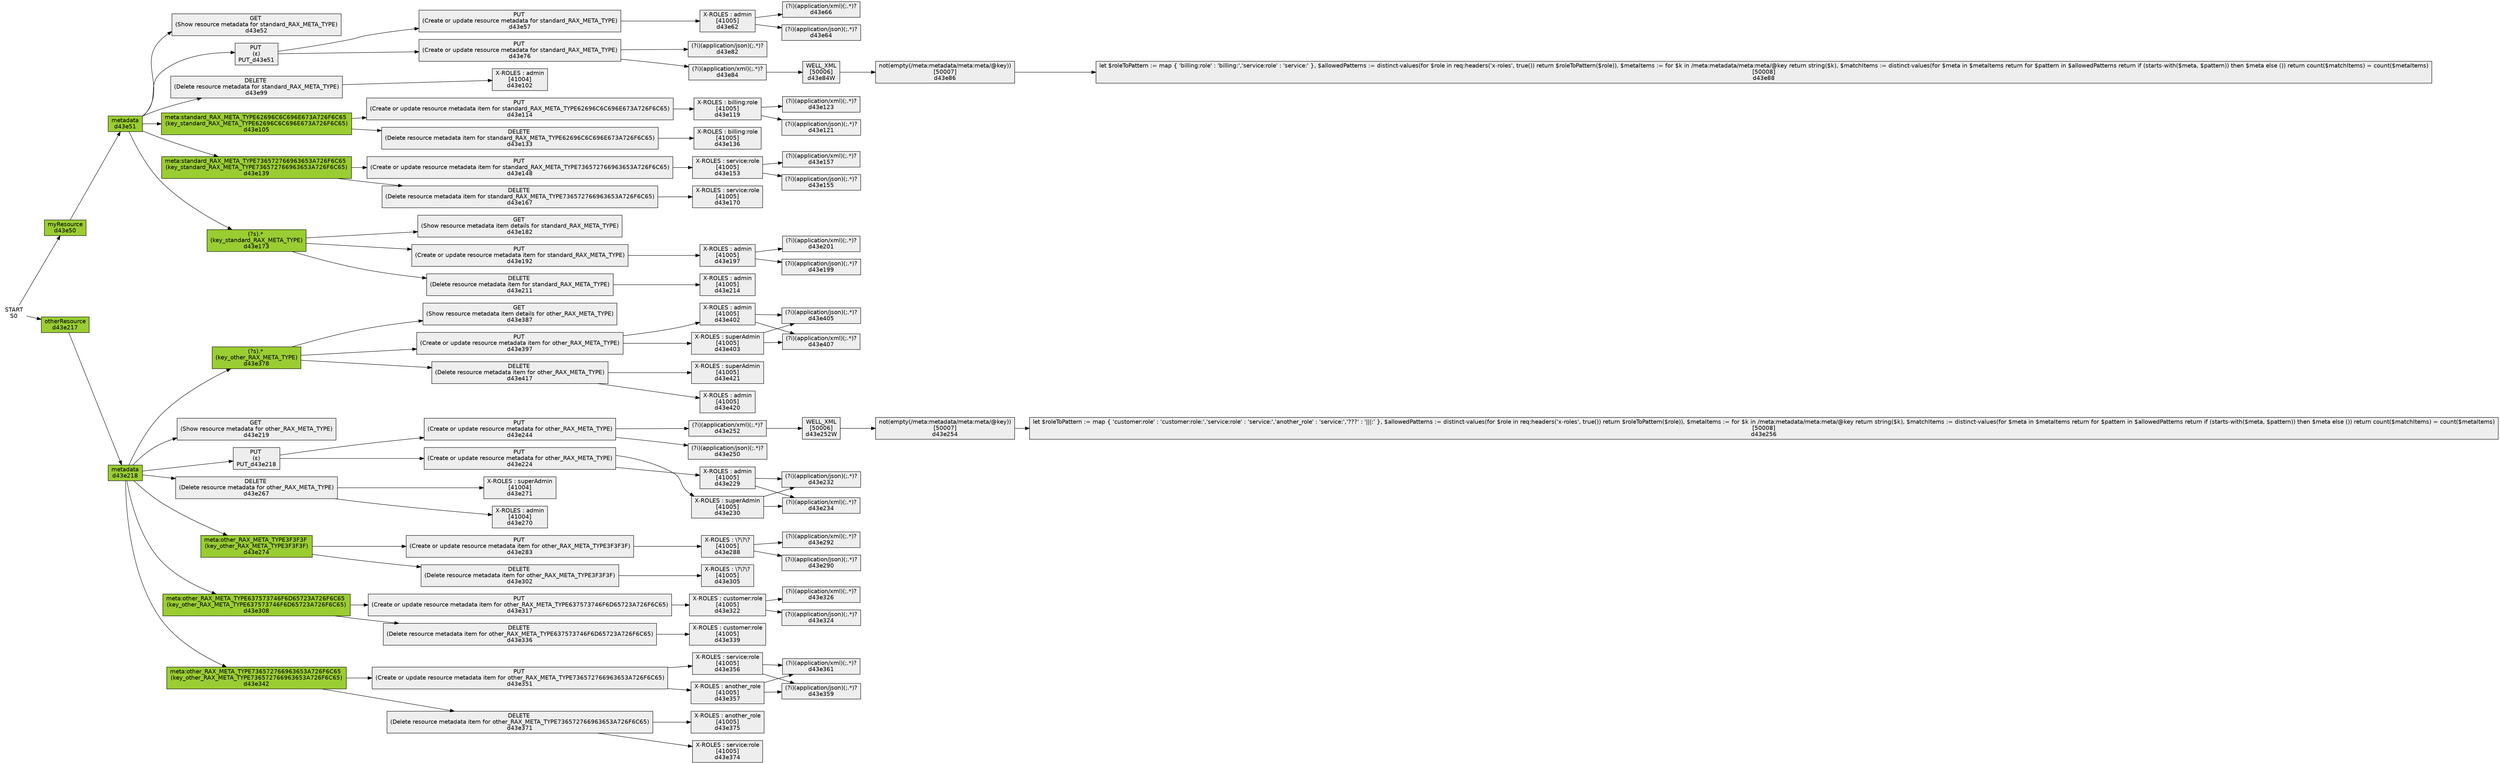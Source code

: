digraph Checker { rankdir=LR; fontname="Helvetica"; labelloc=b;
       
                    node [fontname="Helvetica", shape=rect, style=filled,fillcolor="#EEEEEE"]
               
           {
           rank=source
           S0
           }
           {
           S0->d43e50
           S0->d43e217
           d43e119->d43e121
           d43e119->d43e123
           d43e153->d43e155
           d43e153->d43e157
           d43e197->d43e199
           d43e197->d43e201
           d43e62->d43e64
           d43e62->d43e66
           d43e84W->d43e86
           d43e86->d43e88
           d43e288->d43e290
           d43e288->d43e292
           d43e322->d43e324
           d43e322->d43e326
           d43e356->d43e359
           d43e356->d43e361
           d43e357->d43e359
           d43e357->d43e361
           d43e402->d43e405
           d43e402->d43e407
           d43e403->d43e405
           d43e403->d43e407
           d43e229->d43e232
           d43e229->d43e234
           d43e230->d43e232
           d43e230->d43e234
           d43e252W->d43e254
           d43e254->d43e256
           d43e50->d43e51
           d43e51->d43e105
           d43e51->d43e139
           d43e51->d43e173
           d43e51->d43e52
           d43e51->PUT_d43e51
           d43e51->d43e99
           d43e57->d43e62
           d43e76->d43e82
           d43e76->d43e84
           d43e84->d43e84W
           d43e99->d43e102
           d43e105->d43e114
           d43e105->d43e133
           d43e114->d43e119
           d43e133->d43e136
           d43e139->d43e148
           d43e139->d43e167
           d43e148->d43e153
           d43e167->d43e170
           d43e173->d43e182
           d43e173->d43e192
           d43e173->d43e211
           d43e192->d43e197
           d43e211->d43e214
           PUT_d43e51->d43e57
           PUT_d43e51->d43e76
           d43e217->d43e218
           d43e218->d43e274
           d43e218->d43e308
           d43e218->d43e342
           d43e218->d43e378
           d43e218->d43e219
           d43e218->PUT_d43e218
           d43e218->d43e267
           d43e224->d43e229
           d43e224->d43e230
           d43e244->d43e250
           d43e244->d43e252
           d43e252->d43e252W
           d43e267->d43e270
           d43e267->d43e271
           d43e274->d43e283
           d43e274->d43e302
           d43e283->d43e288
           d43e302->d43e305
           d43e308->d43e317
           d43e308->d43e336
           d43e317->d43e322
           d43e336->d43e339
           d43e342->d43e351
           d43e342->d43e371
           d43e351->d43e356
           d43e351->d43e357
           d43e371->d43e374
           d43e371->d43e375
           d43e378->d43e387
           d43e378->d43e397
           d43e378->d43e417
           d43e397->d43e402
           d43e397->d43e403
           d43e417->d43e420
           d43e417->d43e421
           PUT_d43e218->d43e224
           PUT_d43e218->d43e244
           }

//Nodes

       REAL_START[style=invis]
S0[label="START\nS0", shape=none, fillcolor="white"]
d43e119[label="X-ROLES : billing:role\n[41005]\nd43e119"]
d43e136[label="X-ROLES : billing:role\n[41005]\nd43e136"]
d43e153[label="X-ROLES : service:role\n[41005]\nd43e153"]
d43e170[label="X-ROLES : service:role\n[41005]\nd43e170"]
d43e197[label="X-ROLES : admin\n[41005]\nd43e197"]
d43e214[label="X-ROLES : admin\n[41005]\nd43e214"]
d43e62[label="X-ROLES : admin\n[41005]\nd43e62"]
d43e84W[label="WELL_XML\n[50006]\nd43e84W"]
d43e86[label="not(empty(/meta:metadata/meta:meta/@key))\n[50007]\nd43e86"]
d43e88[label="let $roleToPattern := map { 'billing:role' : 'billing:','service:role' : 'service:' }, $allowedPatterns := distinct-values(for $role in req:headers('x-roles', true()) return $roleToPattern($role)), $metaItems := for $k in /meta:metadata/meta:meta/@key return string($k), $matchItems := distinct-values(for $meta in $metaItems return for $pattern in $allowedPatterns return if (starts-with($meta, $pattern)) then $meta else ()) return count($matchItems) = count($metaItems)\n[50008]\nd43e88"]
d43e102[label="X-ROLES : admin\n[41004]\nd43e102"]
d43e288[label="X-ROLES : \\?\\?\\?\n[41005]\nd43e288"]
d43e305[label="X-ROLES : \\?\\?\\?\n[41005]\nd43e305"]
d43e322[label="X-ROLES : customer:role\n[41005]\nd43e322"]
d43e339[label="X-ROLES : customer:role\n[41005]\nd43e339"]
d43e356[label="X-ROLES : service:role\n[41005]\nd43e356"]
d43e357[label="X-ROLES : another_role\n[41005]\nd43e357"]
d43e374[label="X-ROLES : service:role\n[41005]\nd43e374"]
d43e375[label="X-ROLES : another_role\n[41005]\nd43e375"]
d43e402[label="X-ROLES : admin\n[41005]\nd43e402"]
d43e403[label="X-ROLES : superAdmin\n[41005]\nd43e403"]
d43e420[label="X-ROLES : admin\n[41005]\nd43e420"]
d43e421[label="X-ROLES : superAdmin\n[41005]\nd43e421"]
d43e229[label="X-ROLES : admin\n[41005]\nd43e229"]
d43e230[label="X-ROLES : superAdmin\n[41005]\nd43e230"]
d43e252W[label="WELL_XML\n[50006]\nd43e252W"]
d43e254[label="not(empty(/meta:metadata/meta:meta/@key))\n[50007]\nd43e254"]
d43e256[label="let $roleToPattern := map { 'customer:role' : 'customer:role:','service:role' : 'service:','another_role' : 'service:','???' : '|||:' }, $allowedPatterns := distinct-values(for $role in req:headers('x-roles', true()) return $roleToPattern($role)), $metaItems := for $k in /meta:metadata/meta:meta/@key return string($k), $matchItems := distinct-values(for $meta in $metaItems return for $pattern in $allowedPatterns return if (starts-with($meta, $pattern)) then $meta else ()) return count($matchItems) = count($metaItems)\n[50008]\nd43e256"]
d43e270[label="X-ROLES : admin\n[41004]\nd43e270"]
d43e271[label="X-ROLES : superAdmin\n[41004]\nd43e271"]
d43e50[label="myResource\nd43e50", fillcolor="yellowgreen"]
d43e51[label="metadata\nd43e51", fillcolor="yellowgreen"]
d43e52[label="GET \n(Show resource metadata for standard_RAX_META_TYPE)\nd43e52"]
d43e57[label="PUT \n(Create or update resource metadata for standard_RAX_META_TYPE)\nd43e57"]
d43e64[label="(?i)(application/json)(;.*)?\nd43e64"]
d43e66[label="(?i)(application/xml)(;.*)?\nd43e66"]
d43e76[label="PUT \n(Create or update resource metadata for standard_RAX_META_TYPE)\nd43e76"]
d43e82[label="(?i)(application/json)(;.*)?\nd43e82"]
d43e84[label="(?i)(application/xml)(;.*)?\nd43e84"]
d43e99[label="DELETE \n(Delete resource metadata for standard_RAX_META_TYPE)\nd43e99"]
d43e105[label="meta:standard_RAX_META_TYPE62696C6C696E673A726F6C65 \n(key_standard_RAX_META_TYPE62696C6C696E673A726F6C65)\nd43e105", fillcolor="yellowgreen"]
d43e114[label="PUT \n(Create or update resource metadata item for standard_RAX_META_TYPE62696C6C696E673A726F6C65)\nd43e114"]
d43e121[label="(?i)(application/json)(;.*)?\nd43e121"]
d43e123[label="(?i)(application/xml)(;.*)?\nd43e123"]
d43e133[label="DELETE \n(Delete resource metadata item for standard_RAX_META_TYPE62696C6C696E673A726F6C65)\nd43e133"]
d43e139[label="meta:standard_RAX_META_TYPE736572766963653A726F6C65 \n(key_standard_RAX_META_TYPE736572766963653A726F6C65)\nd43e139", fillcolor="yellowgreen"]
d43e148[label="PUT \n(Create or update resource metadata item for standard_RAX_META_TYPE736572766963653A726F6C65)\nd43e148"]
d43e155[label="(?i)(application/json)(;.*)?\nd43e155"]
d43e157[label="(?i)(application/xml)(;.*)?\nd43e157"]
d43e167[label="DELETE \n(Delete resource metadata item for standard_RAX_META_TYPE736572766963653A726F6C65)\nd43e167"]
d43e173[label="(?s).* \n(key_standard_RAX_META_TYPE)\nd43e173", fillcolor="yellowgreen"]
d43e182[label="GET \n(Show resource metadata item details for standard_RAX_META_TYPE)\nd43e182"]
d43e192[label="PUT \n(Create or update resource metadata item for standard_RAX_META_TYPE)\nd43e192"]
d43e199[label="(?i)(application/json)(;.*)?\nd43e199"]
d43e201[label="(?i)(application/xml)(;.*)?\nd43e201"]
d43e211[label="DELETE \n(Delete resource metadata item for standard_RAX_META_TYPE)\nd43e211"]
PUT_d43e51[label="PUT \n(ε)\nPUT_d43e51"]
d43e217[label="otherResource\nd43e217", fillcolor="yellowgreen"]
d43e218[label="metadata\nd43e218", fillcolor="yellowgreen"]
d43e219[label="GET \n(Show resource metadata for other_RAX_META_TYPE)\nd43e219"]
d43e224[label="PUT \n(Create or update resource metadata for other_RAX_META_TYPE)\nd43e224"]
d43e232[label="(?i)(application/json)(;.*)?\nd43e232"]
d43e234[label="(?i)(application/xml)(;.*)?\nd43e234"]
d43e244[label="PUT \n(Create or update resource metadata for other_RAX_META_TYPE)\nd43e244"]
d43e250[label="(?i)(application/json)(;.*)?\nd43e250"]
d43e252[label="(?i)(application/xml)(;.*)?\nd43e252"]
d43e267[label="DELETE \n(Delete resource metadata for other_RAX_META_TYPE)\nd43e267"]
d43e274[label="meta:other_RAX_META_TYPE3F3F3F \n(key_other_RAX_META_TYPE3F3F3F)\nd43e274", fillcolor="yellowgreen"]
d43e283[label="PUT \n(Create or update resource metadata item for other_RAX_META_TYPE3F3F3F)\nd43e283"]
d43e290[label="(?i)(application/json)(;.*)?\nd43e290"]
d43e292[label="(?i)(application/xml)(;.*)?\nd43e292"]
d43e302[label="DELETE \n(Delete resource metadata item for other_RAX_META_TYPE3F3F3F)\nd43e302"]
d43e308[label="meta:other_RAX_META_TYPE637573746F6D65723A726F6C65 \n(key_other_RAX_META_TYPE637573746F6D65723A726F6C65)\nd43e308", fillcolor="yellowgreen"]
d43e317[label="PUT \n(Create or update resource metadata item for other_RAX_META_TYPE637573746F6D65723A726F6C65)\nd43e317"]
d43e324[label="(?i)(application/json)(;.*)?\nd43e324"]
d43e326[label="(?i)(application/xml)(;.*)?\nd43e326"]
d43e336[label="DELETE \n(Delete resource metadata item for other_RAX_META_TYPE637573746F6D65723A726F6C65)\nd43e336"]
d43e342[label="meta:other_RAX_META_TYPE736572766963653A726F6C65 \n(key_other_RAX_META_TYPE736572766963653A726F6C65)\nd43e342", fillcolor="yellowgreen"]
d43e351[label="PUT \n(Create or update resource metadata item for other_RAX_META_TYPE736572766963653A726F6C65)\nd43e351"]
d43e359[label="(?i)(application/json)(;.*)?\nd43e359"]
d43e361[label="(?i)(application/xml)(;.*)?\nd43e361"]
d43e371[label="DELETE \n(Delete resource metadata item for other_RAX_META_TYPE736572766963653A726F6C65)\nd43e371"]
d43e378[label="(?s).* \n(key_other_RAX_META_TYPE)\nd43e378", fillcolor="yellowgreen"]
d43e387[label="GET \n(Show resource metadata item details for other_RAX_META_TYPE)\nd43e387"]
d43e397[label="PUT \n(Create or update resource metadata item for other_RAX_META_TYPE)\nd43e397"]
d43e405[label="(?i)(application/json)(;.*)?\nd43e405"]
d43e407[label="(?i)(application/xml)(;.*)?\nd43e407"]
d43e417[label="DELETE \n(Delete resource metadata item for other_RAX_META_TYPE)\nd43e417"]
PUT_d43e218[label="PUT \n(ε)\nPUT_d43e218"]
}